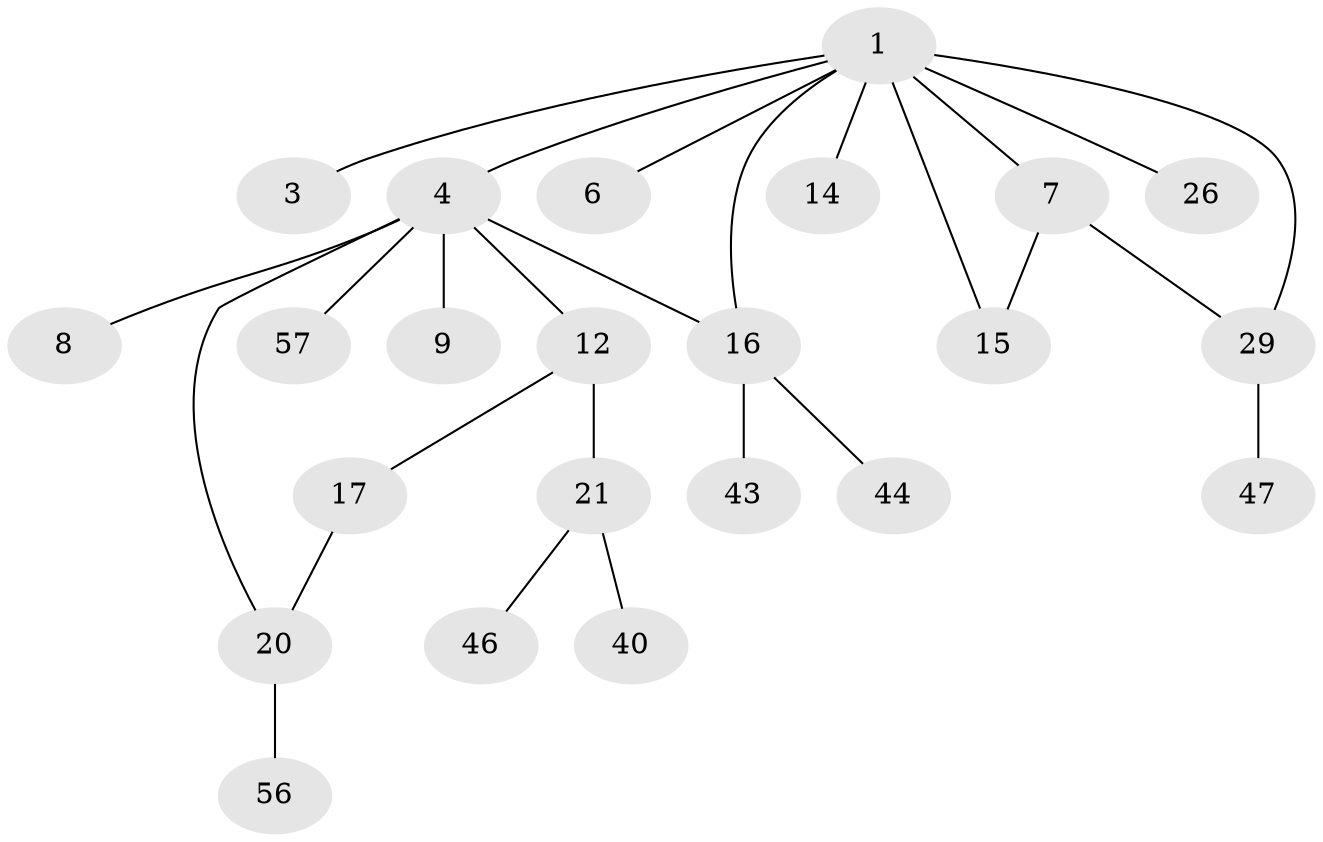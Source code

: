 // original degree distribution, {2: 0.27586206896551724, 12: 0.017241379310344827, 5: 0.034482758620689655, 6: 0.05172413793103448, 1: 0.46551724137931033, 7: 0.017241379310344827, 3: 0.10344827586206896, 4: 0.034482758620689655}
// Generated by graph-tools (version 1.1) at 2025/18/03/04/25 18:18:13]
// undirected, 23 vertices, 26 edges
graph export_dot {
graph [start="1"]
  node [color=gray90,style=filled];
  1 [super="+2"];
  3 [super="+22"];
  4 [super="+13+53+5+51"];
  6;
  7 [super="+25+38+48+24+28"];
  8 [super="+10"];
  9 [super="+33"];
  12 [super="+18+23+19"];
  14;
  15 [super="+27"];
  16 [super="+30+35"];
  17;
  20 [super="+36+39+52+54"];
  21 [super="+32"];
  26;
  29 [super="+31"];
  40;
  43;
  44;
  46;
  47 [super="+49"];
  56;
  57;
  1 -- 3;
  1 -- 4 [weight=2];
  1 -- 6;
  1 -- 7 [weight=2];
  1 -- 14;
  1 -- 15 [weight=2];
  1 -- 16;
  1 -- 26;
  1 -- 29;
  4 -- 20;
  4 -- 8;
  4 -- 9;
  4 -- 12;
  4 -- 57;
  4 -- 16;
  7 -- 29;
  7 -- 15 [weight=2];
  12 -- 17;
  12 -- 21;
  16 -- 43;
  16 -- 44;
  17 -- 20;
  20 -- 56 [weight=2];
  21 -- 40;
  21 -- 46;
  29 -- 47;
}
